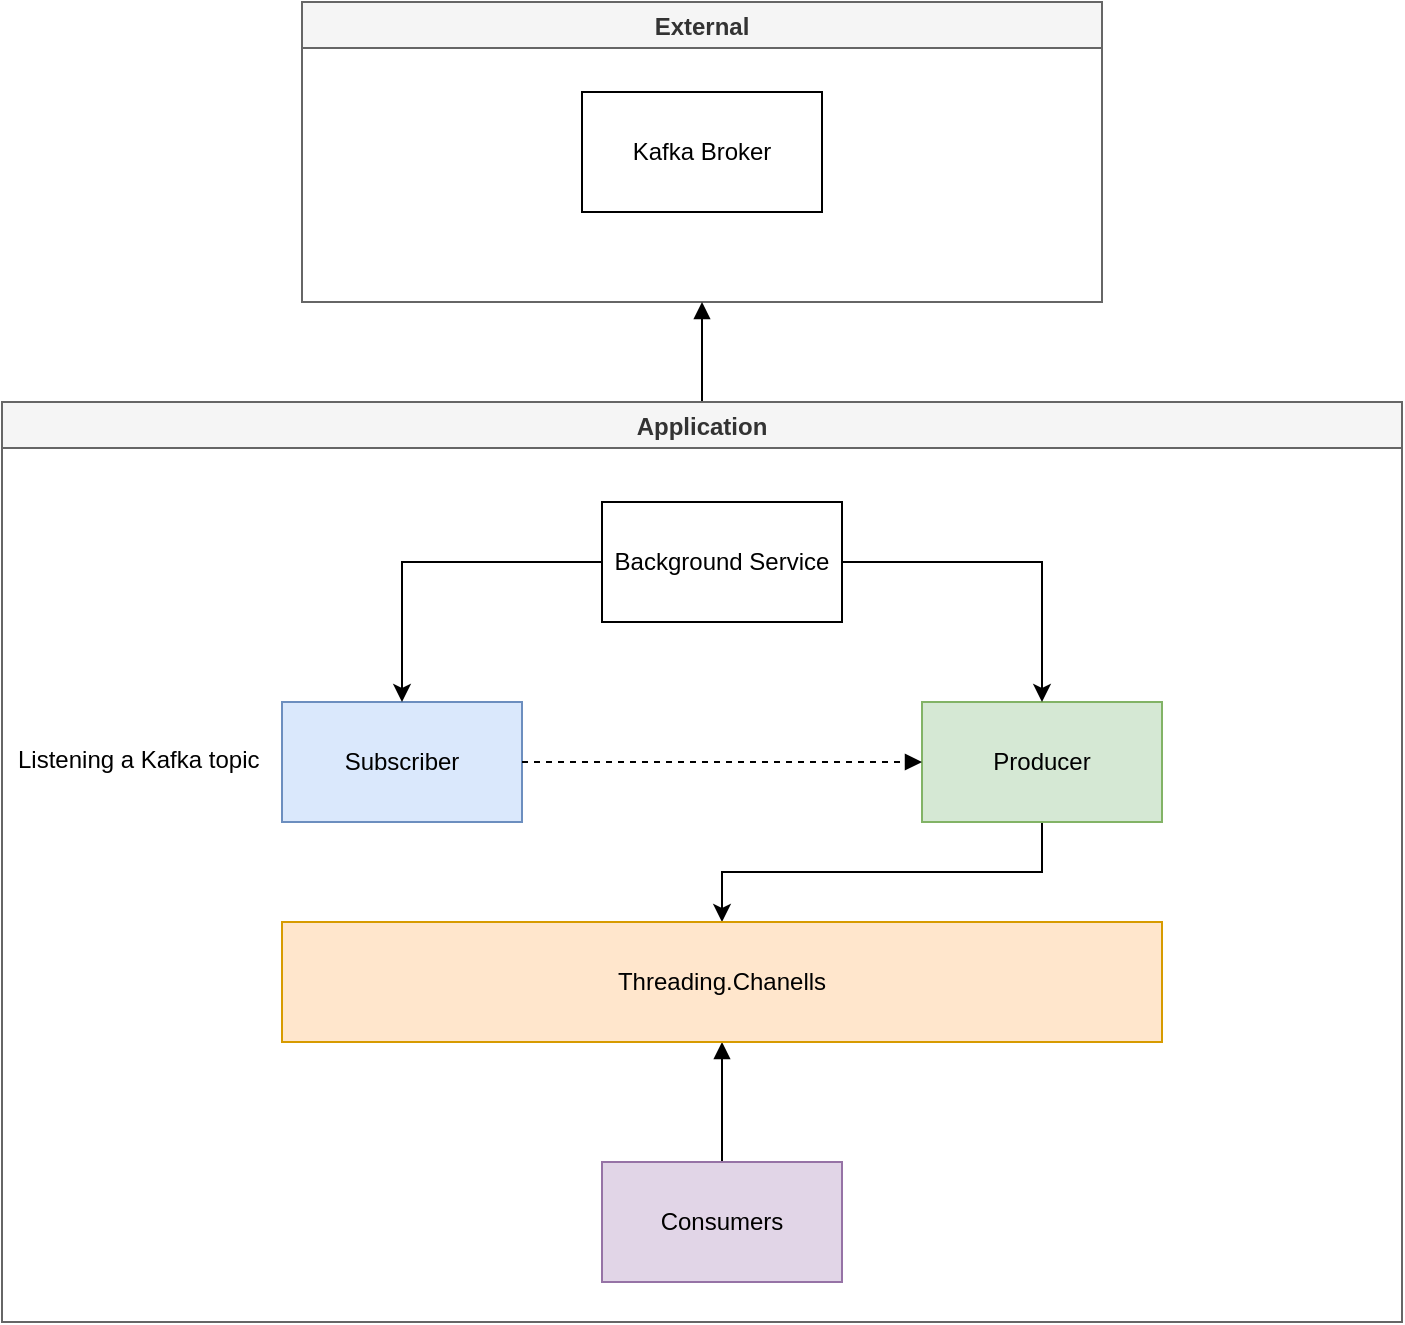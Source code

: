 <mxfile version="13.0.8" type="device"><diagram name="Page-1" id="c7488fd3-1785-93aa-aadb-54a6760d102a"><mxGraphModel dx="1422" dy="772" grid="1" gridSize="10" guides="1" tooltips="1" connect="1" arrows="1" fold="1" page="1" pageScale="1" pageWidth="1100" pageHeight="850" background="#ffffff" math="0" shadow="0"><root><mxCell id="0"/><mxCell id="1" parent="0"/><mxCell id="vfoWuRCxVHPrh-dEuyXS-5" value="External" style="swimlane;fillColor=#f5f5f5;strokeColor=#666666;fontColor=#333333;" vertex="1" parent="1"><mxGeometry x="310" y="50" width="400" height="150" as="geometry"><mxRectangle x="270" y="50" width="80" height="23" as="alternateBounds"/></mxGeometry></mxCell><mxCell id="vfoWuRCxVHPrh-dEuyXS-8" value="Kafka Broker" style="rounded=0;whiteSpace=wrap;html=1;" vertex="1" parent="vfoWuRCxVHPrh-dEuyXS-5"><mxGeometry x="140" y="45" width="120" height="60" as="geometry"/></mxCell><mxCell id="vfoWuRCxVHPrh-dEuyXS-31" style="edgeStyle=orthogonalEdgeStyle;rounded=0;orthogonalLoop=1;jettySize=auto;html=1;endArrow=block;endFill=1;entryX=0.5;entryY=1;entryDx=0;entryDy=0;" edge="1" parent="1" source="vfoWuRCxVHPrh-dEuyXS-9" target="vfoWuRCxVHPrh-dEuyXS-5"><mxGeometry relative="1" as="geometry"><mxPoint x="510" y="220" as="targetPoint"/></mxGeometry></mxCell><mxCell id="vfoWuRCxVHPrh-dEuyXS-9" value="Application" style="swimlane;fillColor=#f5f5f5;strokeColor=#666666;fontColor=#333333;" vertex="1" parent="1"><mxGeometry x="160" y="250" width="700" height="460" as="geometry"><mxRectangle x="120" y="260" width="80" height="23" as="alternateBounds"/></mxGeometry></mxCell><mxCell id="vfoWuRCxVHPrh-dEuyXS-10" value="Subscriber" style="rounded=0;whiteSpace=wrap;html=1;fillColor=#dae8fc;strokeColor=#6c8ebf;" vertex="1" parent="vfoWuRCxVHPrh-dEuyXS-9"><mxGeometry x="140" y="150" width="120" height="60" as="geometry"/></mxCell><mxCell id="vfoWuRCxVHPrh-dEuyXS-26" style="edgeStyle=orthogonalEdgeStyle;rounded=0;orthogonalLoop=1;jettySize=auto;html=1;entryX=0.5;entryY=0;entryDx=0;entryDy=0;" edge="1" parent="vfoWuRCxVHPrh-dEuyXS-9" source="vfoWuRCxVHPrh-dEuyXS-11" target="vfoWuRCxVHPrh-dEuyXS-25"><mxGeometry relative="1" as="geometry"/></mxCell><mxCell id="vfoWuRCxVHPrh-dEuyXS-11" value="Producer" style="rounded=0;whiteSpace=wrap;html=1;fillColor=#d5e8d4;strokeColor=#82b366;" vertex="1" parent="vfoWuRCxVHPrh-dEuyXS-9"><mxGeometry x="460" y="150" width="120" height="60" as="geometry"/></mxCell><mxCell id="vfoWuRCxVHPrh-dEuyXS-30" style="edgeStyle=orthogonalEdgeStyle;rounded=0;orthogonalLoop=1;jettySize=auto;html=1;entryX=0.5;entryY=1;entryDx=0;entryDy=0;endArrow=block;endFill=1;" edge="1" parent="vfoWuRCxVHPrh-dEuyXS-9" source="vfoWuRCxVHPrh-dEuyXS-12" target="vfoWuRCxVHPrh-dEuyXS-25"><mxGeometry relative="1" as="geometry"/></mxCell><mxCell id="vfoWuRCxVHPrh-dEuyXS-12" value="Consumers" style="rounded=0;whiteSpace=wrap;html=1;fillColor=#e1d5e7;strokeColor=#9673a6;" vertex="1" parent="vfoWuRCxVHPrh-dEuyXS-9"><mxGeometry x="300" y="380" width="120" height="60" as="geometry"/></mxCell><mxCell id="vfoWuRCxVHPrh-dEuyXS-14" style="edgeStyle=orthogonalEdgeStyle;rounded=0;orthogonalLoop=1;jettySize=auto;html=1;entryX=0.5;entryY=0;entryDx=0;entryDy=0;" edge="1" parent="vfoWuRCxVHPrh-dEuyXS-9" source="vfoWuRCxVHPrh-dEuyXS-13" target="vfoWuRCxVHPrh-dEuyXS-10"><mxGeometry relative="1" as="geometry"/></mxCell><mxCell id="vfoWuRCxVHPrh-dEuyXS-15" style="edgeStyle=orthogonalEdgeStyle;rounded=0;orthogonalLoop=1;jettySize=auto;html=1;entryX=0.5;entryY=0;entryDx=0;entryDy=0;" edge="1" parent="vfoWuRCxVHPrh-dEuyXS-9" source="vfoWuRCxVHPrh-dEuyXS-13" target="vfoWuRCxVHPrh-dEuyXS-11"><mxGeometry relative="1" as="geometry"/></mxCell><mxCell id="vfoWuRCxVHPrh-dEuyXS-13" value="Background Service" style="rounded=0;whiteSpace=wrap;html=1;" vertex="1" parent="vfoWuRCxVHPrh-dEuyXS-9"><mxGeometry x="300" y="50" width="120" height="60" as="geometry"/></mxCell><mxCell id="vfoWuRCxVHPrh-dEuyXS-25" value="Threading.Chanells" style="rounded=0;whiteSpace=wrap;html=1;fillColor=#ffe6cc;strokeColor=#d79b00;" vertex="1" parent="vfoWuRCxVHPrh-dEuyXS-9"><mxGeometry x="140" y="260" width="440" height="60" as="geometry"/></mxCell><mxCell id="vfoWuRCxVHPrh-dEuyXS-28" value="" style="endArrow=block;dashed=1;html=1;entryX=0;entryY=0.5;entryDx=0;entryDy=0;exitX=1;exitY=0.5;exitDx=0;exitDy=0;endFill=1;" edge="1" parent="vfoWuRCxVHPrh-dEuyXS-9" source="vfoWuRCxVHPrh-dEuyXS-10" target="vfoWuRCxVHPrh-dEuyXS-11"><mxGeometry width="50" height="50" relative="1" as="geometry"><mxPoint x="320" y="190" as="sourcePoint"/><mxPoint x="370" y="140" as="targetPoint"/></mxGeometry></mxCell><mxCell id="vfoWuRCxVHPrh-dEuyXS-32" value="&lt;h1&gt;&lt;span style=&quot;font-size: 12px ; font-weight: 400&quot;&gt;Listening a Kafka topic&lt;/span&gt;&lt;/h1&gt;" style="text;html=1;strokeColor=none;fillColor=none;spacing=5;spacingTop=-20;whiteSpace=wrap;overflow=hidden;rounded=0;" vertex="1" parent="vfoWuRCxVHPrh-dEuyXS-9"><mxGeometry x="3" y="155" width="150" height="50" as="geometry"/></mxCell></root></mxGraphModel></diagram></mxfile>